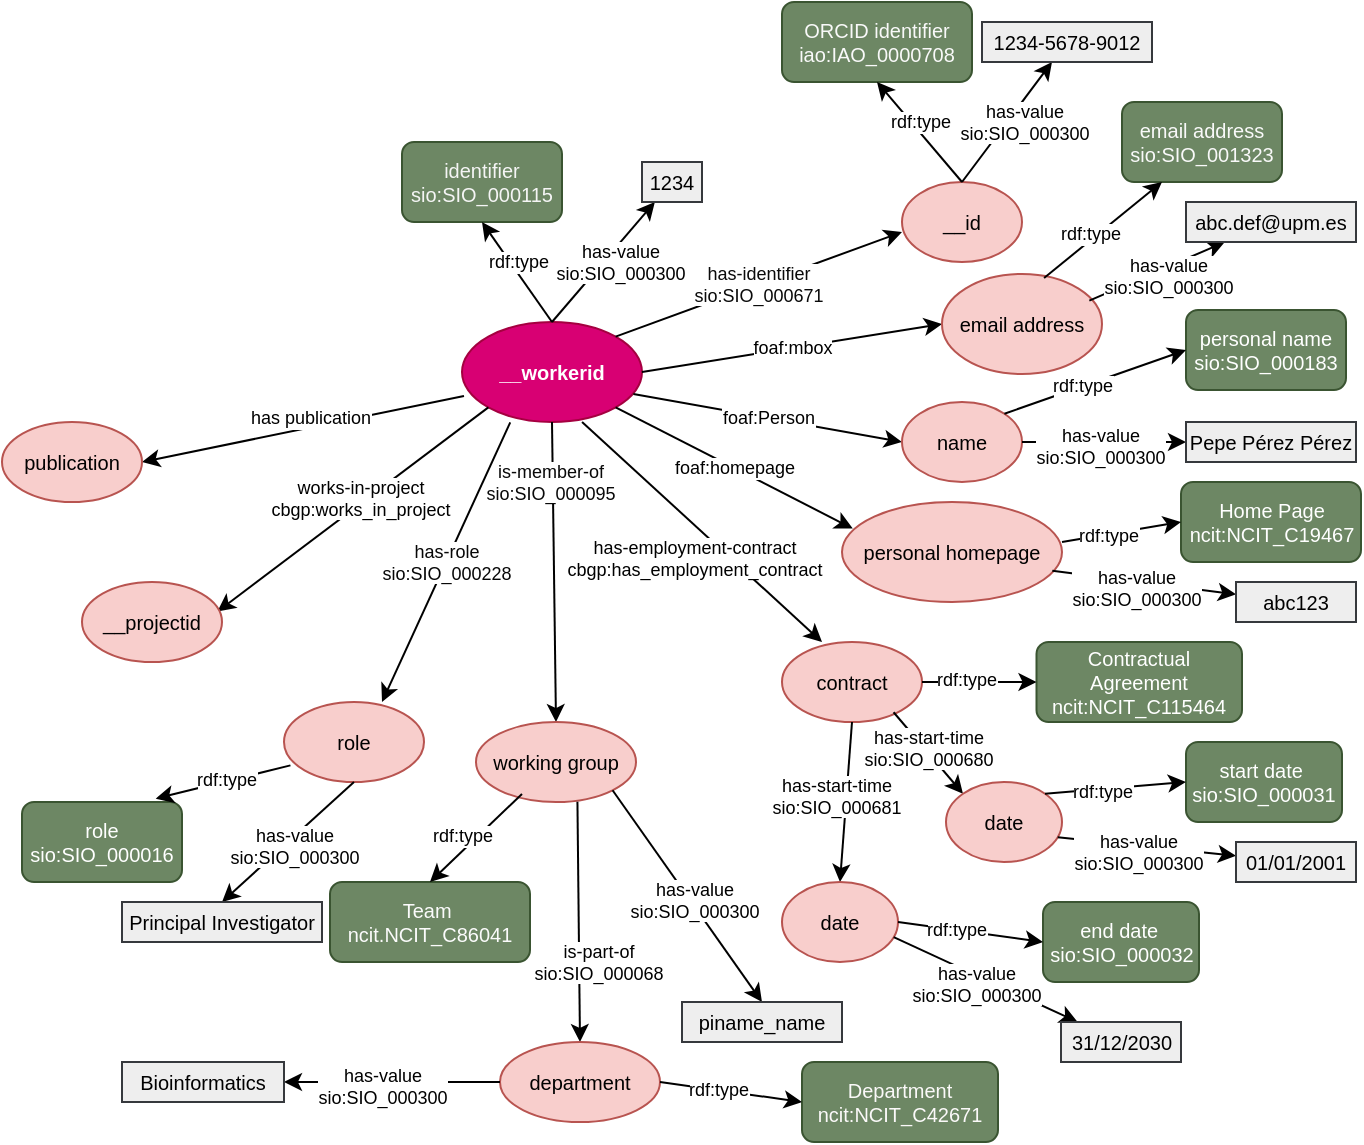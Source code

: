 <mxfile version="26.1.0">
  <diagram name="Página-1" id="Suqh25XtMWmDNERWJQi5">
    <mxGraphModel dx="1313" dy="588" grid="1" gridSize="10" guides="1" tooltips="1" connect="1" arrows="1" fold="1" page="1" pageScale="1" pageWidth="827" pageHeight="1169" math="0" shadow="0">
      <root>
        <mxCell id="0" />
        <mxCell id="1" parent="0" />
        <mxCell id="lDDoWcWHIVTTK4VwXgrd-1" value="&lt;b&gt;&lt;font&gt;__workerid&lt;/font&gt;&lt;/b&gt;" style="ellipse;whiteSpace=wrap;html=1;fillColor=#d80073;fontColor=#ffffff;strokeColor=#A50040;fontSize=10;" vertex="1" parent="1">
          <mxGeometry x="380" y="290" width="90" height="50" as="geometry" />
        </mxCell>
        <mxCell id="lDDoWcWHIVTTK4VwXgrd-2" value="identifier&lt;div&gt;sio:&lt;span style=&quot;font-family: &amp;quot;IBM Plex Sans&amp;quot;, Helvetica, Arial, sans-serif; text-align: start; background-color: transparent;&quot;&gt;SIO_000115&lt;/span&gt;&lt;/div&gt;" style="rounded=1;whiteSpace=wrap;html=1;fillColor=#6d8764;fontColor=#F5F5F5;strokeColor=#3A5431;fontSize=10;" vertex="1" parent="1">
          <mxGeometry x="350" y="200" width="80" height="40" as="geometry" />
        </mxCell>
        <mxCell id="lDDoWcWHIVTTK4VwXgrd-3" value="" style="endArrow=classic;html=1;rounded=0;exitX=0.5;exitY=0;exitDx=0;exitDy=0;entryX=0.5;entryY=1;entryDx=0;entryDy=0;" edge="1" parent="1" source="lDDoWcWHIVTTK4VwXgrd-1" target="lDDoWcWHIVTTK4VwXgrd-2">
          <mxGeometry relative="1" as="geometry">
            <mxPoint x="390" y="280" as="sourcePoint" />
            <mxPoint x="410" y="250" as="targetPoint" />
          </mxGeometry>
        </mxCell>
        <mxCell id="lDDoWcWHIVTTK4VwXgrd-4" value="rdf:type" style="edgeLabel;resizable=0;html=1;;align=center;verticalAlign=middle;fontSize=9;" connectable="0" vertex="1" parent="lDDoWcWHIVTTK4VwXgrd-3">
          <mxGeometry relative="1" as="geometry">
            <mxPoint y="-5" as="offset" />
          </mxGeometry>
        </mxCell>
        <mxCell id="lDDoWcWHIVTTK4VwXgrd-5" value="" style="endArrow=classic;html=1;rounded=0;exitX=0.5;exitY=0;exitDx=0;exitDy=0;" edge="1" parent="1" source="lDDoWcWHIVTTK4VwXgrd-1" target="lDDoWcWHIVTTK4VwXgrd-7">
          <mxGeometry relative="1" as="geometry">
            <mxPoint x="390" y="320" as="sourcePoint" />
            <mxPoint x="480" y="260" as="targetPoint" />
          </mxGeometry>
        </mxCell>
        <mxCell id="lDDoWcWHIVTTK4VwXgrd-6" value="has-value&lt;div&gt;sio:SIO_000300&lt;/div&gt;" style="edgeLabel;resizable=0;html=1;;align=center;verticalAlign=middle;fontSize=9;" connectable="0" vertex="1" parent="lDDoWcWHIVTTK4VwXgrd-5">
          <mxGeometry relative="1" as="geometry">
            <mxPoint x="8" as="offset" />
          </mxGeometry>
        </mxCell>
        <mxCell id="lDDoWcWHIVTTK4VwXgrd-7" value="1234" style="rounded=0;whiteSpace=wrap;html=1;fillColor=#eeeeee;strokeColor=#36393d;fontSize=10;" vertex="1" parent="1">
          <mxGeometry x="470" y="210" width="30" height="20" as="geometry" />
        </mxCell>
        <mxCell id="lDDoWcWHIVTTK4VwXgrd-8" value="" style="endArrow=classic;html=1;rounded=0;exitX=1;exitY=0;exitDx=0;exitDy=0;entryX=0;entryY=0.625;entryDx=0;entryDy=0;entryPerimeter=0;" edge="1" parent="1" source="lDDoWcWHIVTTK4VwXgrd-1" target="lDDoWcWHIVTTK4VwXgrd-10">
          <mxGeometry relative="1" as="geometry">
            <mxPoint x="570" y="320" as="sourcePoint" />
            <mxPoint x="600" y="230" as="targetPoint" />
          </mxGeometry>
        </mxCell>
        <mxCell id="lDDoWcWHIVTTK4VwXgrd-9" value="has-identifier&lt;div&gt;sio:&lt;span style=&quot;font-family: &amp;quot;IBM Plex Sans&amp;quot;, Helvetica, Arial, sans-serif; text-align: start; text-wrap-mode: wrap; background-color: light-dark(#ffffff, var(--ge-dark-color, #121212));&quot;&gt;SIO_000671&lt;/span&gt;&lt;/div&gt;" style="edgeLabel;resizable=0;html=1;;align=center;verticalAlign=middle;fontSize=9;fontColor=light-dark(#0a0a0a, #ededed);" connectable="0" vertex="1" parent="lDDoWcWHIVTTK4VwXgrd-8">
          <mxGeometry relative="1" as="geometry" />
        </mxCell>
        <mxCell id="lDDoWcWHIVTTK4VwXgrd-10" value="__id" style="ellipse;whiteSpace=wrap;html=1;fillColor=#f8cecc;strokeColor=#b85450;fontSize=10;" vertex="1" parent="1">
          <mxGeometry x="600" y="220" width="60" height="40" as="geometry" />
        </mxCell>
        <mxCell id="lDDoWcWHIVTTK4VwXgrd-11" value="ORCID identifier&lt;div&gt;iao:&lt;span style=&quot;font-family: &amp;quot;IBM Plex Sans&amp;quot;, Helvetica, Arial, sans-serif; text-align: start; background-color: transparent;&quot;&gt;IAO_0000708&lt;/span&gt;&lt;/div&gt;" style="rounded=1;whiteSpace=wrap;html=1;fillColor=#6d8764;fontColor=#F9F9F9;strokeColor=#3A5431;fontSize=10;" vertex="1" parent="1">
          <mxGeometry x="540" y="130" width="95" height="40" as="geometry" />
        </mxCell>
        <mxCell id="lDDoWcWHIVTTK4VwXgrd-12" value="" style="endArrow=classic;html=1;rounded=0;entryX=0.5;entryY=1;entryDx=0;entryDy=0;exitX=0.5;exitY=0;exitDx=0;exitDy=0;" edge="1" parent="1" target="lDDoWcWHIVTTK4VwXgrd-11" source="lDDoWcWHIVTTK4VwXgrd-10">
          <mxGeometry relative="1" as="geometry">
            <mxPoint x="630" y="220" as="sourcePoint" />
            <mxPoint x="615" y="180" as="targetPoint" />
          </mxGeometry>
        </mxCell>
        <mxCell id="lDDoWcWHIVTTK4VwXgrd-13" value="rdf:type" style="edgeLabel;resizable=0;html=1;;align=center;verticalAlign=middle;fontSize=9;" connectable="0" vertex="1" parent="lDDoWcWHIVTTK4VwXgrd-12">
          <mxGeometry relative="1" as="geometry">
            <mxPoint y="-5" as="offset" />
          </mxGeometry>
        </mxCell>
        <mxCell id="lDDoWcWHIVTTK4VwXgrd-14" value="" style="endArrow=classic;html=1;rounded=0;exitX=0.5;exitY=0;exitDx=0;exitDy=0;" edge="1" parent="1" target="lDDoWcWHIVTTK4VwXgrd-16" source="lDDoWcWHIVTTK4VwXgrd-10">
          <mxGeometry relative="1" as="geometry">
            <mxPoint x="630" y="220" as="sourcePoint" />
            <mxPoint x="685" y="190" as="targetPoint" />
          </mxGeometry>
        </mxCell>
        <mxCell id="lDDoWcWHIVTTK4VwXgrd-15" value="has-value&lt;div&gt;sio:SIO_000300&lt;/div&gt;" style="edgeLabel;resizable=0;html=1;;align=center;verticalAlign=middle;fontSize=9;" connectable="0" vertex="1" parent="lDDoWcWHIVTTK4VwXgrd-14">
          <mxGeometry relative="1" as="geometry">
            <mxPoint x="8" as="offset" />
          </mxGeometry>
        </mxCell>
        <mxCell id="lDDoWcWHIVTTK4VwXgrd-16" value="1234-5678-9012" style="rounded=0;whiteSpace=wrap;html=1;fillColor=#eeeeee;strokeColor=#36393d;fontSize=10;" vertex="1" parent="1">
          <mxGeometry x="640" y="140" width="85" height="20" as="geometry" />
        </mxCell>
        <mxCell id="lDDoWcWHIVTTK4VwXgrd-17" value="" style="endArrow=classic;html=1;rounded=0;entryX=0;entryY=0.5;entryDx=0;entryDy=0;" edge="1" parent="1" target="lDDoWcWHIVTTK4VwXgrd-19">
          <mxGeometry relative="1" as="geometry">
            <mxPoint x="470" y="315" as="sourcePoint" />
            <mxPoint x="570" y="314.58" as="targetPoint" />
          </mxGeometry>
        </mxCell>
        <mxCell id="lDDoWcWHIVTTK4VwXgrd-18" value="foaf:mbox" style="edgeLabel;resizable=0;html=1;;align=center;verticalAlign=middle;fontSize=9;" connectable="0" vertex="1" parent="lDDoWcWHIVTTK4VwXgrd-17">
          <mxGeometry relative="1" as="geometry" />
        </mxCell>
        <mxCell id="lDDoWcWHIVTTK4VwXgrd-19" value="email address" style="ellipse;whiteSpace=wrap;html=1;fillColor=#f8cecc;strokeColor=#b85450;fontSize=10;" vertex="1" parent="1">
          <mxGeometry x="620" y="266" width="80" height="50" as="geometry" />
        </mxCell>
        <mxCell id="lDDoWcWHIVTTK4VwXgrd-21" value="email address&lt;div&gt;sio:&lt;span style=&quot;color: rgb(102 102 102 / var(--tw-text-opacity)); font-family: &amp;quot;IBM Plex Sans&amp;quot;, Helvetica, Arial, sans-serif; text-align: start; background-color: transparent;&quot;&gt;SIO_001323&lt;/span&gt;&lt;/div&gt;" style="rounded=1;whiteSpace=wrap;html=1;fillColor=#6d8764;fontColor=#F9F9F9;strokeColor=#3A5431;fontSize=10;" vertex="1" parent="1">
          <mxGeometry x="710" y="180" width="80" height="40" as="geometry" />
        </mxCell>
        <mxCell id="lDDoWcWHIVTTK4VwXgrd-22" value="" style="endArrow=classic;html=1;rounded=0;entryX=0.25;entryY=1;entryDx=0;entryDy=0;exitX=0.638;exitY=0.04;exitDx=0;exitDy=0;exitPerimeter=0;" edge="1" parent="1" target="lDDoWcWHIVTTK4VwXgrd-21" source="lDDoWcWHIVTTK4VwXgrd-19">
          <mxGeometry relative="1" as="geometry">
            <mxPoint x="800" y="250" as="sourcePoint" />
            <mxPoint x="785" y="210" as="targetPoint" />
          </mxGeometry>
        </mxCell>
        <mxCell id="lDDoWcWHIVTTK4VwXgrd-23" value="rdf:type" style="edgeLabel;resizable=0;html=1;;align=center;verticalAlign=middle;fontSize=9;" connectable="0" vertex="1" parent="lDDoWcWHIVTTK4VwXgrd-22">
          <mxGeometry relative="1" as="geometry">
            <mxPoint x="-7" y="2" as="offset" />
          </mxGeometry>
        </mxCell>
        <mxCell id="lDDoWcWHIVTTK4VwXgrd-24" value="" style="endArrow=classic;html=1;rounded=0;exitX=0.921;exitY=0.267;exitDx=0;exitDy=0;exitPerimeter=0;" edge="1" parent="1" target="lDDoWcWHIVTTK4VwXgrd-26" source="lDDoWcWHIVTTK4VwXgrd-19">
          <mxGeometry relative="1" as="geometry">
            <mxPoint x="800" y="250" as="sourcePoint" />
            <mxPoint x="855" y="220" as="targetPoint" />
          </mxGeometry>
        </mxCell>
        <mxCell id="lDDoWcWHIVTTK4VwXgrd-25" value="has-value&lt;div&gt;sio:SIO_000300&lt;/div&gt;" style="edgeLabel;resizable=0;html=1;;align=center;verticalAlign=middle;fontSize=9;" connectable="0" vertex="1" parent="lDDoWcWHIVTTK4VwXgrd-24">
          <mxGeometry relative="1" as="geometry">
            <mxPoint x="5" y="2" as="offset" />
          </mxGeometry>
        </mxCell>
        <mxCell id="lDDoWcWHIVTTK4VwXgrd-26" value="abc.def@upm.es" style="rounded=0;whiteSpace=wrap;html=1;fillColor=#eeeeee;strokeColor=#36393d;fontSize=10;" vertex="1" parent="1">
          <mxGeometry x="742" y="230" width="85" height="20" as="geometry" />
        </mxCell>
        <mxCell id="lDDoWcWHIVTTK4VwXgrd-27" value="" style="endArrow=classic;html=1;rounded=0;exitX=0.952;exitY=0.72;exitDx=0;exitDy=0;exitPerimeter=0;entryX=0;entryY=0.5;entryDx=0;entryDy=0;" edge="1" parent="1" source="lDDoWcWHIVTTK4VwXgrd-1" target="lDDoWcWHIVTTK4VwXgrd-29">
          <mxGeometry relative="1" as="geometry">
            <mxPoint x="500" y="360" as="sourcePoint" />
            <mxPoint x="620" y="340" as="targetPoint" />
          </mxGeometry>
        </mxCell>
        <mxCell id="lDDoWcWHIVTTK4VwXgrd-28" value="foaf:Person" style="edgeLabel;resizable=0;html=1;;align=center;verticalAlign=middle;fontSize=9;" connectable="0" vertex="1" parent="lDDoWcWHIVTTK4VwXgrd-27">
          <mxGeometry relative="1" as="geometry" />
        </mxCell>
        <mxCell id="lDDoWcWHIVTTK4VwXgrd-29" value="name" style="ellipse;whiteSpace=wrap;html=1;fillColor=#f8cecc;strokeColor=#b85450;fontSize=10;" vertex="1" parent="1">
          <mxGeometry x="600" y="330" width="60" height="40" as="geometry" />
        </mxCell>
        <mxCell id="lDDoWcWHIVTTK4VwXgrd-30" value="personal name&lt;div&gt;sio:&lt;span style=&quot;font-family: &amp;quot;IBM Plex Sans&amp;quot;, Helvetica, Arial, sans-serif; text-align: start; background-color: transparent;&quot;&gt;SIO_000183&lt;/span&gt;&lt;/div&gt;" style="rounded=1;whiteSpace=wrap;html=1;fillColor=#6d8764;fontColor=light-dark(#ffffff, #171717);strokeColor=#3A5431;fontSize=10;" vertex="1" parent="1">
          <mxGeometry x="742" y="284" width="80" height="40" as="geometry" />
        </mxCell>
        <mxCell id="lDDoWcWHIVTTK4VwXgrd-31" value="" style="endArrow=classic;html=1;rounded=0;entryX=0;entryY=0.5;entryDx=0;entryDy=0;exitX=1;exitY=0;exitDx=0;exitDy=0;" edge="1" parent="1" target="lDDoWcWHIVTTK4VwXgrd-30" source="lDDoWcWHIVTTK4VwXgrd-29">
          <mxGeometry relative="1" as="geometry">
            <mxPoint x="681" y="438" as="sourcePoint" />
            <mxPoint x="795" y="380" as="targetPoint" />
          </mxGeometry>
        </mxCell>
        <mxCell id="lDDoWcWHIVTTK4VwXgrd-32" value="rdf:type" style="edgeLabel;resizable=0;html=1;;align=center;verticalAlign=middle;fontSize=9;" connectable="0" vertex="1" parent="lDDoWcWHIVTTK4VwXgrd-31">
          <mxGeometry relative="1" as="geometry">
            <mxPoint x="-7" y="2" as="offset" />
          </mxGeometry>
        </mxCell>
        <mxCell id="lDDoWcWHIVTTK4VwXgrd-33" value="" style="endArrow=classic;html=1;rounded=0;exitX=1;exitY=0.5;exitDx=0;exitDy=0;" edge="1" parent="1" target="lDDoWcWHIVTTK4VwXgrd-35" source="lDDoWcWHIVTTK4VwXgrd-29">
          <mxGeometry relative="1" as="geometry">
            <mxPoint x="704" y="449" as="sourcePoint" />
            <mxPoint x="865" y="390" as="targetPoint" />
          </mxGeometry>
        </mxCell>
        <mxCell id="lDDoWcWHIVTTK4VwXgrd-34" value="has-value&lt;div&gt;sio:SIO_000300&lt;/div&gt;" style="edgeLabel;resizable=0;html=1;;align=center;verticalAlign=middle;fontSize=9;" connectable="0" vertex="1" parent="lDDoWcWHIVTTK4VwXgrd-33">
          <mxGeometry relative="1" as="geometry">
            <mxPoint x="-2" y="2" as="offset" />
          </mxGeometry>
        </mxCell>
        <mxCell id="lDDoWcWHIVTTK4VwXgrd-35" value="Pepe Pérez Pérez" style="rounded=0;whiteSpace=wrap;html=1;fillColor=#eeeeee;strokeColor=#36393d;fontSize=10;" vertex="1" parent="1">
          <mxGeometry x="742" y="340" width="85" height="20" as="geometry" />
        </mxCell>
        <mxCell id="lDDoWcWHIVTTK4VwXgrd-36" value="" style="endArrow=classic;html=1;rounded=0;exitX=1;exitY=1;exitDx=0;exitDy=0;entryX=0.049;entryY=0.266;entryDx=0;entryDy=0;entryPerimeter=0;" edge="1" parent="1" source="lDDoWcWHIVTTK4VwXgrd-1" target="lDDoWcWHIVTTK4VwXgrd-38">
          <mxGeometry relative="1" as="geometry">
            <mxPoint x="460" y="360" as="sourcePoint" />
            <mxPoint x="610" y="390" as="targetPoint" />
          </mxGeometry>
        </mxCell>
        <mxCell id="lDDoWcWHIVTTK4VwXgrd-37" value="foaf:homepage" style="edgeLabel;resizable=0;html=1;;align=center;verticalAlign=middle;fontSize=9;" connectable="0" vertex="1" parent="lDDoWcWHIVTTK4VwXgrd-36">
          <mxGeometry relative="1" as="geometry" />
        </mxCell>
        <mxCell id="lDDoWcWHIVTTK4VwXgrd-38" value="personal homepage" style="ellipse;whiteSpace=wrap;html=1;fillColor=#f8cecc;strokeColor=#b85450;fontSize=10;" vertex="1" parent="1">
          <mxGeometry x="570" y="380" width="110" height="50" as="geometry" />
        </mxCell>
        <mxCell id="lDDoWcWHIVTTK4VwXgrd-39" value="Home Page&lt;div&gt;ncit:&lt;span style=&quot;font-family: &amp;quot;IBM Plex Sans&amp;quot;, Helvetica, Arial, sans-serif; text-align: start; background-color: transparent;&quot;&gt;NCIT_C19467&lt;/span&gt;&lt;/div&gt;" style="rounded=1;whiteSpace=wrap;html=1;fillColor=#6d8764;fontColor=light-dark(#FFFFFF,#171717);strokeColor=#3A5431;fontSize=10;" vertex="1" parent="1">
          <mxGeometry x="739.5" y="370" width="90" height="40" as="geometry" />
        </mxCell>
        <mxCell id="lDDoWcWHIVTTK4VwXgrd-40" value="" style="endArrow=classic;html=1;rounded=0;entryX=0;entryY=0.5;entryDx=0;entryDy=0;exitX=1;exitY=0.4;exitDx=0;exitDy=0;exitPerimeter=0;" edge="1" parent="1" target="lDDoWcWHIVTTK4VwXgrd-39" source="lDDoWcWHIVTTK4VwXgrd-38">
          <mxGeometry relative="1" as="geometry">
            <mxPoint x="720" y="406" as="sourcePoint" />
            <mxPoint x="864" y="450" as="targetPoint" />
          </mxGeometry>
        </mxCell>
        <mxCell id="lDDoWcWHIVTTK4VwXgrd-41" value="rdf:type" style="edgeLabel;resizable=0;html=1;;align=center;verticalAlign=middle;fontSize=9;" connectable="0" vertex="1" parent="lDDoWcWHIVTTK4VwXgrd-40">
          <mxGeometry relative="1" as="geometry">
            <mxPoint x="-7" y="2" as="offset" />
          </mxGeometry>
        </mxCell>
        <mxCell id="lDDoWcWHIVTTK4VwXgrd-42" value="" style="endArrow=classic;html=1;rounded=0;exitX=0.956;exitY=0.688;exitDx=0;exitDy=0;exitPerimeter=0;" edge="1" parent="1" target="lDDoWcWHIVTTK4VwXgrd-44" source="lDDoWcWHIVTTK4VwXgrd-38">
          <mxGeometry relative="1" as="geometry">
            <mxPoint x="729" y="420" as="sourcePoint" />
            <mxPoint x="934" y="460" as="targetPoint" />
          </mxGeometry>
        </mxCell>
        <mxCell id="lDDoWcWHIVTTK4VwXgrd-43" value="has-value&lt;div&gt;sio:SIO_000300&lt;/div&gt;" style="edgeLabel;resizable=0;html=1;;align=center;verticalAlign=middle;fontSize=9;" connectable="0" vertex="1" parent="lDDoWcWHIVTTK4VwXgrd-42">
          <mxGeometry relative="1" as="geometry">
            <mxPoint x="-5" y="2" as="offset" />
          </mxGeometry>
        </mxCell>
        <mxCell id="lDDoWcWHIVTTK4VwXgrd-44" value="abc123" style="rounded=0;whiteSpace=wrap;html=1;fillColor=#eeeeee;strokeColor=#36393d;fontSize=10;" vertex="1" parent="1">
          <mxGeometry x="767" y="420" width="60" height="20" as="geometry" />
        </mxCell>
        <mxCell id="lDDoWcWHIVTTK4VwXgrd-45" value="contract" style="ellipse;whiteSpace=wrap;html=1;fillColor=#f8cecc;strokeColor=#b85450;fontSize=10;" vertex="1" parent="1">
          <mxGeometry x="540" y="450" width="70" height="40" as="geometry" />
        </mxCell>
        <mxCell id="lDDoWcWHIVTTK4VwXgrd-46" value="Contractual Agreement&lt;div&gt;ncit:&lt;span style=&quot;font-family: &amp;quot;IBM Plex Sans&amp;quot;, Helvetica, Arial, sans-serif; text-align: start; background-color: transparent;&quot;&gt;NCIT_C115464&lt;/span&gt;&lt;/div&gt;" style="rounded=1;whiteSpace=wrap;html=1;fillColor=#6d8764;fontColor=light-dark(#ffffff, #171717);strokeColor=#3A5431;fontSize=10;" vertex="1" parent="1">
          <mxGeometry x="667.25" y="450" width="102.75" height="40" as="geometry" />
        </mxCell>
        <mxCell id="lDDoWcWHIVTTK4VwXgrd-47" value="" style="endArrow=classic;html=1;rounded=0;entryX=0;entryY=0.5;entryDx=0;entryDy=0;exitX=1;exitY=0.5;exitDx=0;exitDy=0;" edge="1" parent="1" target="lDDoWcWHIVTTK4VwXgrd-46" source="lDDoWcWHIVTTK4VwXgrd-45">
          <mxGeometry relative="1" as="geometry">
            <mxPoint x="607.75" y="480" as="sourcePoint" />
            <mxPoint x="791.75" y="530" as="targetPoint" />
          </mxGeometry>
        </mxCell>
        <mxCell id="lDDoWcWHIVTTK4VwXgrd-48" value="rdf:type" style="edgeLabel;resizable=0;html=1;;align=center;verticalAlign=middle;fontSize=9;" connectable="0" vertex="1" parent="lDDoWcWHIVTTK4VwXgrd-47">
          <mxGeometry relative="1" as="geometry">
            <mxPoint x="-7" y="-1" as="offset" />
          </mxGeometry>
        </mxCell>
        <mxCell id="lDDoWcWHIVTTK4VwXgrd-49" value="" style="endArrow=classic;html=1;rounded=0;entryX=0.286;entryY=0;entryDx=0;entryDy=0;entryPerimeter=0;exitX=0.667;exitY=1;exitDx=0;exitDy=0;exitPerimeter=0;" edge="1" parent="1" source="lDDoWcWHIVTTK4VwXgrd-1" target="lDDoWcWHIVTTK4VwXgrd-45">
          <mxGeometry relative="1" as="geometry">
            <mxPoint x="449" y="330" as="sourcePoint" />
            <mxPoint x="540" y="420" as="targetPoint" />
          </mxGeometry>
        </mxCell>
        <mxCell id="lDDoWcWHIVTTK4VwXgrd-50" value="has-employment-contract&lt;div&gt;cbgp:has_employment_contract&lt;/div&gt;" style="edgeLabel;resizable=0;html=1;;align=center;verticalAlign=middle;fontSize=9;" connectable="0" vertex="1" parent="lDDoWcWHIVTTK4VwXgrd-49">
          <mxGeometry relative="1" as="geometry">
            <mxPoint x="-4" y="13" as="offset" />
          </mxGeometry>
        </mxCell>
        <mxCell id="lDDoWcWHIVTTK4VwXgrd-51" value="" style="endArrow=classic;html=1;rounded=0;exitX=0.797;exitY=0.878;exitDx=0;exitDy=0;exitPerimeter=0;entryX=0;entryY=0;entryDx=0;entryDy=0;" edge="1" parent="1" source="lDDoWcWHIVTTK4VwXgrd-45" target="lDDoWcWHIVTTK4VwXgrd-53">
          <mxGeometry relative="1" as="geometry">
            <mxPoint x="500" y="550" as="sourcePoint" />
            <mxPoint x="670" y="520" as="targetPoint" />
          </mxGeometry>
        </mxCell>
        <mxCell id="lDDoWcWHIVTTK4VwXgrd-52" value="has-start-time&lt;div&gt;sio:SIO_000680&lt;/div&gt;" style="edgeLabel;resizable=0;html=1;;align=center;verticalAlign=middle;fontSize=9;" connectable="0" vertex="1" parent="lDDoWcWHIVTTK4VwXgrd-51">
          <mxGeometry relative="1" as="geometry">
            <mxPoint x="-1" y="-3" as="offset" />
          </mxGeometry>
        </mxCell>
        <mxCell id="lDDoWcWHIVTTK4VwXgrd-53" value="date" style="ellipse;whiteSpace=wrap;html=1;fillColor=#f8cecc;strokeColor=#b85450;fontSize=10;" vertex="1" parent="1">
          <mxGeometry x="622" y="520" width="58" height="40" as="geometry" />
        </mxCell>
        <mxCell id="lDDoWcWHIVTTK4VwXgrd-54" value="start date&amp;nbsp;&lt;div&gt;sio:&lt;span style=&quot;font-family: &amp;quot;IBM Plex Sans&amp;quot;, Helvetica, Arial, sans-serif; text-align: start; background-color: transparent;&quot;&gt;SIO_000031&lt;/span&gt;&lt;/div&gt;" style="rounded=1;whiteSpace=wrap;html=1;fillColor=#6d8764;fontColor=light-dark(#ffffff, #171717);strokeColor=#3A5431;fontSize=10;" vertex="1" parent="1">
          <mxGeometry x="742" y="500" width="78" height="40" as="geometry" />
        </mxCell>
        <mxCell id="lDDoWcWHIVTTK4VwXgrd-55" value="" style="endArrow=classic;html=1;rounded=0;entryX=0;entryY=0.5;entryDx=0;entryDy=0;exitX=1;exitY=0;exitDx=0;exitDy=0;" edge="1" parent="1" target="lDDoWcWHIVTTK4VwXgrd-54" source="lDDoWcWHIVTTK4VwXgrd-53">
          <mxGeometry relative="1" as="geometry">
            <mxPoint x="755" y="545" as="sourcePoint" />
            <mxPoint x="939" y="595" as="targetPoint" />
          </mxGeometry>
        </mxCell>
        <mxCell id="lDDoWcWHIVTTK4VwXgrd-56" value="rdf:type" style="edgeLabel;resizable=0;html=1;;align=center;verticalAlign=middle;fontSize=9;" connectable="0" vertex="1" parent="lDDoWcWHIVTTK4VwXgrd-55">
          <mxGeometry relative="1" as="geometry">
            <mxPoint x="-7" y="2" as="offset" />
          </mxGeometry>
        </mxCell>
        <mxCell id="lDDoWcWHIVTTK4VwXgrd-57" value="" style="endArrow=classic;html=1;rounded=0;exitX=0.963;exitY=0.69;exitDx=0;exitDy=0;exitPerimeter=0;" edge="1" parent="1" target="lDDoWcWHIVTTK4VwXgrd-59" source="lDDoWcWHIVTTK4VwXgrd-53">
          <mxGeometry relative="1" as="geometry">
            <mxPoint x="690" y="548" as="sourcePoint" />
            <mxPoint x="1009" y="605" as="targetPoint" />
          </mxGeometry>
        </mxCell>
        <mxCell id="lDDoWcWHIVTTK4VwXgrd-58" value="has-value&lt;div&gt;sio:SIO_000300&lt;/div&gt;" style="edgeLabel;resizable=0;html=1;;align=center;verticalAlign=middle;fontSize=9;" connectable="0" vertex="1" parent="lDDoWcWHIVTTK4VwXgrd-57">
          <mxGeometry relative="1" as="geometry">
            <mxPoint x="-5" y="2" as="offset" />
          </mxGeometry>
        </mxCell>
        <mxCell id="lDDoWcWHIVTTK4VwXgrd-59" value="01/01/2001" style="rounded=0;whiteSpace=wrap;html=1;fillColor=#eeeeee;strokeColor=#36393d;fontSize=10;" vertex="1" parent="1">
          <mxGeometry x="767" y="550" width="60" height="20" as="geometry" />
        </mxCell>
        <mxCell id="lDDoWcWHIVTTK4VwXgrd-60" value="" style="endArrow=classic;html=1;rounded=0;exitX=0.5;exitY=1;exitDx=0;exitDy=0;entryX=0.5;entryY=0;entryDx=0;entryDy=0;" edge="1" parent="1" target="lDDoWcWHIVTTK4VwXgrd-62" source="lDDoWcWHIVTTK4VwXgrd-45">
          <mxGeometry relative="1" as="geometry">
            <mxPoint x="500" y="542" as="sourcePoint" />
            <mxPoint x="574" y="577" as="targetPoint" />
          </mxGeometry>
        </mxCell>
        <mxCell id="lDDoWcWHIVTTK4VwXgrd-61" value="has-start-time&lt;div&gt;sio:SIO_000681&lt;/div&gt;" style="edgeLabel;resizable=0;html=1;;align=center;verticalAlign=middle;fontSize=9;" connectable="0" vertex="1" parent="lDDoWcWHIVTTK4VwXgrd-60">
          <mxGeometry relative="1" as="geometry">
            <mxPoint x="-5" y="-3" as="offset" />
          </mxGeometry>
        </mxCell>
        <mxCell id="lDDoWcWHIVTTK4VwXgrd-62" value="date" style="ellipse;whiteSpace=wrap;html=1;fillColor=#f8cecc;strokeColor=#b85450;fontSize=10;" vertex="1" parent="1">
          <mxGeometry x="540" y="570" width="58" height="40" as="geometry" />
        </mxCell>
        <mxCell id="lDDoWcWHIVTTK4VwXgrd-63" value="end date&amp;nbsp;&lt;div&gt;sio:&lt;span style=&quot;font-family: &amp;quot;IBM Plex Sans&amp;quot;, Helvetica, Arial, sans-serif; text-align: start; background-color: transparent;&quot;&gt;SIO_000032&lt;/span&gt;&lt;/div&gt;" style="rounded=1;whiteSpace=wrap;html=1;fillColor=#6d8764;fontColor=light-dark(#ffffff, #171717);strokeColor=#3A5431;fontSize=10;" vertex="1" parent="1">
          <mxGeometry x="670.5" y="580" width="78" height="40" as="geometry" />
        </mxCell>
        <mxCell id="lDDoWcWHIVTTK4VwXgrd-64" value="" style="endArrow=classic;html=1;rounded=0;entryX=0;entryY=0.5;entryDx=0;entryDy=0;exitX=1;exitY=0.5;exitDx=0;exitDy=0;" edge="1" parent="1" source="lDDoWcWHIVTTK4VwXgrd-62" target="lDDoWcWHIVTTK4VwXgrd-63">
          <mxGeometry relative="1" as="geometry">
            <mxPoint x="659" y="602" as="sourcePoint" />
            <mxPoint x="843" y="652" as="targetPoint" />
          </mxGeometry>
        </mxCell>
        <mxCell id="lDDoWcWHIVTTK4VwXgrd-65" value="rdf:type" style="edgeLabel;resizable=0;html=1;;align=center;verticalAlign=middle;fontSize=9;" connectable="0" vertex="1" parent="lDDoWcWHIVTTK4VwXgrd-64">
          <mxGeometry relative="1" as="geometry">
            <mxPoint x="-7" y="-1" as="offset" />
          </mxGeometry>
        </mxCell>
        <mxCell id="lDDoWcWHIVTTK4VwXgrd-66" value="" style="endArrow=classic;html=1;rounded=0;exitX=0.963;exitY=0.69;exitDx=0;exitDy=0;exitPerimeter=0;" edge="1" parent="1" source="lDDoWcWHIVTTK4VwXgrd-62" target="lDDoWcWHIVTTK4VwXgrd-68">
          <mxGeometry relative="1" as="geometry">
            <mxPoint x="594" y="605" as="sourcePoint" />
            <mxPoint x="913" y="662" as="targetPoint" />
          </mxGeometry>
        </mxCell>
        <mxCell id="lDDoWcWHIVTTK4VwXgrd-67" value="has-value&lt;div&gt;sio:SIO_000300&lt;/div&gt;" style="edgeLabel;resizable=0;html=1;;align=center;verticalAlign=middle;fontSize=9;" connectable="0" vertex="1" parent="lDDoWcWHIVTTK4VwXgrd-66">
          <mxGeometry relative="1" as="geometry">
            <mxPoint x="-5" y="2" as="offset" />
          </mxGeometry>
        </mxCell>
        <mxCell id="lDDoWcWHIVTTK4VwXgrd-68" value="31/12/2030" style="rounded=0;whiteSpace=wrap;html=1;fillColor=#eeeeee;strokeColor=#36393d;fontSize=10;" vertex="1" parent="1">
          <mxGeometry x="679.5" y="640" width="60" height="20" as="geometry" />
        </mxCell>
        <mxCell id="lDDoWcWHIVTTK4VwXgrd-69" value="" style="endArrow=classic;html=1;rounded=0;exitX=0.5;exitY=1;exitDx=0;exitDy=0;entryX=0.5;entryY=0;entryDx=0;entryDy=0;" edge="1" parent="1" source="lDDoWcWHIVTTK4VwXgrd-1" target="lDDoWcWHIVTTK4VwXgrd-71">
          <mxGeometry relative="1" as="geometry">
            <mxPoint x="420" y="440" as="sourcePoint" />
            <mxPoint x="420" y="490" as="targetPoint" />
          </mxGeometry>
        </mxCell>
        <mxCell id="lDDoWcWHIVTTK4VwXgrd-70" value="is-member-of&lt;div&gt;sio:&lt;span style=&quot;font-family: &amp;quot;IBM Plex Sans&amp;quot;, Helvetica, Arial, sans-serif; text-align: start; text-wrap-mode: wrap; background-color: light-dark(#ffffff, var(--ge-dark-color, #121212));&quot;&gt;SIO_000095&lt;/span&gt;&lt;/div&gt;" style="edgeLabel;resizable=0;html=1;;align=center;verticalAlign=middle;fontSize=9;fontColor=#090909;" connectable="0" vertex="1" parent="lDDoWcWHIVTTK4VwXgrd-69">
          <mxGeometry relative="1" as="geometry">
            <mxPoint x="-2" y="-45" as="offset" />
          </mxGeometry>
        </mxCell>
        <mxCell id="lDDoWcWHIVTTK4VwXgrd-71" value="working group" style="ellipse;whiteSpace=wrap;html=1;fillColor=#f8cecc;strokeColor=#b85450;fontSize=10;" vertex="1" parent="1">
          <mxGeometry x="387" y="490" width="80" height="40" as="geometry" />
        </mxCell>
        <mxCell id="lDDoWcWHIVTTK4VwXgrd-72" value="Team&amp;nbsp;&lt;div&gt;ncit.&lt;span style=&quot;font-family: &amp;quot;IBM Plex Sans&amp;quot;, Helvetica, Arial, sans-serif; text-align: start; background-color: transparent;&quot;&gt;NCIT_C86041&lt;/span&gt;&lt;/div&gt;" style="rounded=1;whiteSpace=wrap;html=1;fillColor=#6d8764;fontColor=light-dark(#FBFBFB,#171717);strokeColor=#3A5431;fontSize=10;" vertex="1" parent="1">
          <mxGeometry x="314" y="570" width="100" height="40" as="geometry" />
        </mxCell>
        <mxCell id="lDDoWcWHIVTTK4VwXgrd-73" value="" style="endArrow=classic;html=1;rounded=0;entryX=0.5;entryY=0;entryDx=0;entryDy=0;" edge="1" parent="1" target="lDDoWcWHIVTTK4VwXgrd-72">
          <mxGeometry relative="1" as="geometry">
            <mxPoint x="410" y="526" as="sourcePoint" />
            <mxPoint x="503" y="560" as="targetPoint" />
          </mxGeometry>
        </mxCell>
        <mxCell id="lDDoWcWHIVTTK4VwXgrd-74" value="rdf:type" style="edgeLabel;resizable=0;html=1;;align=center;verticalAlign=middle;fontSize=9;" connectable="0" vertex="1" parent="lDDoWcWHIVTTK4VwXgrd-73">
          <mxGeometry relative="1" as="geometry">
            <mxPoint x="-7" y="-1" as="offset" />
          </mxGeometry>
        </mxCell>
        <mxCell id="lDDoWcWHIVTTK4VwXgrd-75" value="" style="endArrow=classic;html=1;rounded=0;exitX=1;exitY=1;exitDx=0;exitDy=0;entryX=0.5;entryY=0;entryDx=0;entryDy=0;" edge="1" parent="1" source="lDDoWcWHIVTTK4VwXgrd-71" target="lDDoWcWHIVTTK4VwXgrd-77">
          <mxGeometry relative="1" as="geometry">
            <mxPoint x="430" y="538" as="sourcePoint" />
            <mxPoint x="500" y="630" as="targetPoint" />
          </mxGeometry>
        </mxCell>
        <mxCell id="lDDoWcWHIVTTK4VwXgrd-76" value="has-value&lt;div&gt;sio:SIO_000300&lt;/div&gt;" style="edgeLabel;resizable=0;html=1;;align=center;verticalAlign=middle;fontSize=9;" connectable="0" vertex="1" parent="lDDoWcWHIVTTK4VwXgrd-75">
          <mxGeometry relative="1" as="geometry">
            <mxPoint x="3" y="2" as="offset" />
          </mxGeometry>
        </mxCell>
        <mxCell id="lDDoWcWHIVTTK4VwXgrd-77" value="piname_name" style="rounded=0;whiteSpace=wrap;html=1;fillColor=#eeeeee;strokeColor=#36393d;fontSize=10;" vertex="1" parent="1">
          <mxGeometry x="490" y="630" width="80" height="20" as="geometry" />
        </mxCell>
        <mxCell id="lDDoWcWHIVTTK4VwXgrd-78" value="" style="endArrow=classic;html=1;rounded=0;exitX=0.268;exitY=1.003;exitDx=0;exitDy=0;exitPerimeter=0;" edge="1" parent="1" source="lDDoWcWHIVTTK4VwXgrd-1">
          <mxGeometry relative="1" as="geometry">
            <mxPoint x="250" y="410" as="sourcePoint" />
            <mxPoint x="340" y="480" as="targetPoint" />
          </mxGeometry>
        </mxCell>
        <mxCell id="lDDoWcWHIVTTK4VwXgrd-79" value="has-role&lt;div&gt;sio:&lt;span style=&quot;font-family: &amp;quot;IBM Plex Sans&amp;quot;, Helvetica, Arial, sans-serif; text-align: start; text-wrap-mode: wrap; background-color: light-dark(#ffffff, var(--ge-dark-color, #121212));&quot;&gt;SIO_000228&lt;/span&gt;&lt;/div&gt;" style="edgeLabel;resizable=0;html=1;;align=center;verticalAlign=middle;fontSize=9;fontColor=#070707;" connectable="0" vertex="1" parent="lDDoWcWHIVTTK4VwXgrd-78">
          <mxGeometry relative="1" as="geometry" />
        </mxCell>
        <mxCell id="lDDoWcWHIVTTK4VwXgrd-80" value="role" style="ellipse;whiteSpace=wrap;html=1;fillColor=#f8cecc;strokeColor=#b85450;fontSize=10;" vertex="1" parent="1">
          <mxGeometry x="291" y="480" width="70" height="40" as="geometry" />
        </mxCell>
        <mxCell id="lDDoWcWHIVTTK4VwXgrd-83" value="role&lt;div&gt;sio:&lt;span style=&quot;font-family: &amp;quot;IBM Plex Sans&amp;quot;, Helvetica, Arial, sans-serif; text-align: start; background-color: transparent;&quot;&gt;SIO_000016&lt;/span&gt;&lt;/div&gt;" style="rounded=1;whiteSpace=wrap;html=1;fillColor=#6d8764;fontColor=light-dark(#ffffff, #171717);strokeColor=#3A5431;fontSize=10;" vertex="1" parent="1">
          <mxGeometry x="160" y="530" width="80" height="40" as="geometry" />
        </mxCell>
        <mxCell id="lDDoWcWHIVTTK4VwXgrd-84" value="" style="endArrow=classic;html=1;rounded=0;entryX=0.836;entryY=-0.042;entryDx=0;entryDy=0;exitX=0.046;exitY=0.792;exitDx=0;exitDy=0;exitPerimeter=0;entryPerimeter=0;" edge="1" parent="1" target="lDDoWcWHIVTTK4VwXgrd-83" source="lDDoWcWHIVTTK4VwXgrd-80">
          <mxGeometry relative="1" as="geometry">
            <mxPoint x="192" y="550" as="sourcePoint" />
            <mxPoint x="283" y="580" as="targetPoint" />
          </mxGeometry>
        </mxCell>
        <mxCell id="lDDoWcWHIVTTK4VwXgrd-85" value="rdf:type" style="edgeLabel;resizable=0;html=1;;align=center;verticalAlign=middle;fontSize=9;" connectable="0" vertex="1" parent="lDDoWcWHIVTTK4VwXgrd-84">
          <mxGeometry relative="1" as="geometry">
            <mxPoint x="1" y="-1" as="offset" />
          </mxGeometry>
        </mxCell>
        <mxCell id="lDDoWcWHIVTTK4VwXgrd-86" value="" style="endArrow=classic;html=1;rounded=0;exitX=0.5;exitY=1;exitDx=0;exitDy=0;entryX=0.5;entryY=0;entryDx=0;entryDy=0;" edge="1" parent="1" target="lDDoWcWHIVTTK4VwXgrd-88" source="lDDoWcWHIVTTK4VwXgrd-80">
          <mxGeometry relative="1" as="geometry">
            <mxPoint x="210" y="552" as="sourcePoint" />
            <mxPoint x="280" y="650" as="targetPoint" />
          </mxGeometry>
        </mxCell>
        <mxCell id="lDDoWcWHIVTTK4VwXgrd-87" value="has-value&lt;div&gt;sio:SIO_000300&lt;/div&gt;" style="edgeLabel;resizable=0;html=1;;align=center;verticalAlign=middle;fontSize=9;" connectable="0" vertex="1" parent="lDDoWcWHIVTTK4VwXgrd-86">
          <mxGeometry relative="1" as="geometry">
            <mxPoint x="3" y="2" as="offset" />
          </mxGeometry>
        </mxCell>
        <mxCell id="lDDoWcWHIVTTK4VwXgrd-88" value="Principal Investigator" style="rounded=0;whiteSpace=wrap;html=1;fillColor=#eeeeee;strokeColor=#36393d;fontSize=10;" vertex="1" parent="1">
          <mxGeometry x="210" y="580" width="100" height="20" as="geometry" />
        </mxCell>
        <mxCell id="lDDoWcWHIVTTK4VwXgrd-89" value="" style="endArrow=classic;html=1;rounded=0;exitX=0.634;exitY=0.996;exitDx=0;exitDy=0;exitPerimeter=0;entryX=0.5;entryY=0;entryDx=0;entryDy=0;" edge="1" parent="1" source="lDDoWcWHIVTTK4VwXgrd-71" target="lDDoWcWHIVTTK4VwXgrd-91">
          <mxGeometry relative="1" as="geometry">
            <mxPoint x="290" y="620" as="sourcePoint" />
            <mxPoint x="440" y="670" as="targetPoint" />
          </mxGeometry>
        </mxCell>
        <mxCell id="lDDoWcWHIVTTK4VwXgrd-90" value="is-part-of&lt;div&gt;sio:&lt;span style=&quot;font-family: &amp;quot;IBM Plex Sans&amp;quot;, Helvetica, Arial, sans-serif; text-align: start; text-wrap-mode: wrap; background-color: light-dark(#ffffff, var(--ge-dark-color, #121212));&quot;&gt;SIO_000068&lt;/span&gt;&lt;/div&gt;" style="edgeLabel;resizable=0;html=1;;align=center;verticalAlign=middle;fontSize=9;fontColor=#010101;" connectable="0" vertex="1" parent="lDDoWcWHIVTTK4VwXgrd-89">
          <mxGeometry relative="1" as="geometry">
            <mxPoint x="9" y="20" as="offset" />
          </mxGeometry>
        </mxCell>
        <mxCell id="lDDoWcWHIVTTK4VwXgrd-91" value="department" style="ellipse;whiteSpace=wrap;html=1;fillColor=#f8cecc;strokeColor=#b85450;fontSize=10;" vertex="1" parent="1">
          <mxGeometry x="399" y="650" width="80" height="40" as="geometry" />
        </mxCell>
        <mxCell id="lDDoWcWHIVTTK4VwXgrd-94" value="Department&lt;div&gt;ncit:&lt;span style=&quot;font-family: &amp;quot;IBM Plex Sans&amp;quot;, Helvetica, Arial, sans-serif; text-align: start; background-color: transparent;&quot;&gt;NCIT_C42671&lt;/span&gt;&lt;/div&gt;" style="rounded=1;whiteSpace=wrap;html=1;fillColor=#6d8764;fontColor=light-dark(#fbf9f9, #171717);strokeColor=#3A5431;fontSize=10;" vertex="1" parent="1">
          <mxGeometry x="550" y="660" width="98" height="40" as="geometry" />
        </mxCell>
        <mxCell id="lDDoWcWHIVTTK4VwXgrd-95" value="" style="endArrow=classic;html=1;rounded=0;entryX=0;entryY=0.5;entryDx=0;entryDy=0;exitX=1;exitY=0.5;exitDx=0;exitDy=0;" edge="1" parent="1" target="lDDoWcWHIVTTK4VwXgrd-94" source="lDDoWcWHIVTTK4VwXgrd-91">
          <mxGeometry relative="1" as="geometry">
            <mxPoint x="494.75" y="720" as="sourcePoint" />
            <mxPoint x="739.75" y="782" as="targetPoint" />
          </mxGeometry>
        </mxCell>
        <mxCell id="lDDoWcWHIVTTK4VwXgrd-96" value="rdf:type" style="edgeLabel;resizable=0;html=1;;align=center;verticalAlign=middle;fontSize=9;" connectable="0" vertex="1" parent="lDDoWcWHIVTTK4VwXgrd-95">
          <mxGeometry relative="1" as="geometry">
            <mxPoint x="-7" y="-1" as="offset" />
          </mxGeometry>
        </mxCell>
        <mxCell id="lDDoWcWHIVTTK4VwXgrd-97" value="" style="endArrow=classic;html=1;rounded=0;exitX=0;exitY=0.5;exitDx=0;exitDy=0;" edge="1" parent="1" target="lDDoWcWHIVTTK4VwXgrd-99" source="lDDoWcWHIVTTK4VwXgrd-91">
          <mxGeometry relative="1" as="geometry">
            <mxPoint x="492.75" y="728" as="sourcePoint" />
            <mxPoint x="809.75" y="792" as="targetPoint" />
          </mxGeometry>
        </mxCell>
        <mxCell id="lDDoWcWHIVTTK4VwXgrd-98" value="has-value&lt;div&gt;sio:SIO_000300&lt;/div&gt;" style="edgeLabel;resizable=0;html=1;;align=center;verticalAlign=middle;fontSize=9;" connectable="0" vertex="1" parent="lDDoWcWHIVTTK4VwXgrd-97">
          <mxGeometry relative="1" as="geometry">
            <mxPoint x="-5" y="2" as="offset" />
          </mxGeometry>
        </mxCell>
        <mxCell id="lDDoWcWHIVTTK4VwXgrd-99" value="Bioinformatics" style="rounded=0;whiteSpace=wrap;html=1;fillColor=#eeeeee;strokeColor=#36393d;fontSize=10;" vertex="1" parent="1">
          <mxGeometry x="210" y="660" width="81" height="20" as="geometry" />
        </mxCell>
        <mxCell id="lDDoWcWHIVTTK4VwXgrd-106" value="" style="endArrow=classic;html=1;rounded=0;exitX=0;exitY=1;exitDx=0;exitDy=0;entryX=0.967;entryY=0.37;entryDx=0;entryDy=0;entryPerimeter=0;" edge="1" parent="1" source="lDDoWcWHIVTTK4VwXgrd-1" target="lDDoWcWHIVTTK4VwXgrd-108">
          <mxGeometry relative="1" as="geometry">
            <mxPoint x="200" y="480" as="sourcePoint" />
            <mxPoint x="240" y="440" as="targetPoint" />
          </mxGeometry>
        </mxCell>
        <mxCell id="lDDoWcWHIVTTK4VwXgrd-107" value="works-in-project&lt;div&gt;cbgp:works_in_project&lt;/div&gt;" style="edgeLabel;resizable=0;html=1;;align=center;verticalAlign=middle;fontSize=9;" connectable="0" vertex="1" parent="lDDoWcWHIVTTK4VwXgrd-106">
          <mxGeometry relative="1" as="geometry">
            <mxPoint x="3" y="-6" as="offset" />
          </mxGeometry>
        </mxCell>
        <mxCell id="lDDoWcWHIVTTK4VwXgrd-108" value="__projectid" style="ellipse;whiteSpace=wrap;html=1;fillColor=#f8cecc;strokeColor=#b85450;fontSize=10;" vertex="1" parent="1">
          <mxGeometry x="190" y="420" width="70" height="40" as="geometry" />
        </mxCell>
        <mxCell id="lDDoWcWHIVTTK4VwXgrd-109" value="" style="endArrow=classic;html=1;rounded=0;exitX=0.011;exitY=0.74;exitDx=0;exitDy=0;exitPerimeter=0;entryX=1;entryY=0.5;entryDx=0;entryDy=0;" edge="1" parent="1" source="lDDoWcWHIVTTK4VwXgrd-1" target="lDDoWcWHIVTTK4VwXgrd-113">
          <mxGeometry relative="1" as="geometry">
            <mxPoint x="350" y="278" as="sourcePoint" />
            <mxPoint x="220" y="360" as="targetPoint" />
          </mxGeometry>
        </mxCell>
        <mxCell id="lDDoWcWHIVTTK4VwXgrd-110" value="has publication" style="edgeLabel;resizable=0;html=1;;align=center;verticalAlign=middle;fontSize=9;" connectable="0" vertex="1" parent="lDDoWcWHIVTTK4VwXgrd-109">
          <mxGeometry relative="1" as="geometry">
            <mxPoint x="3" y="-6" as="offset" />
          </mxGeometry>
        </mxCell>
        <mxCell id="lDDoWcWHIVTTK4VwXgrd-113" value="publication" style="ellipse;whiteSpace=wrap;html=1;fillColor=#f8cecc;strokeColor=#b85450;fontSize=10;" vertex="1" parent="1">
          <mxGeometry x="150" y="340" width="70" height="40" as="geometry" />
        </mxCell>
      </root>
    </mxGraphModel>
  </diagram>
</mxfile>
